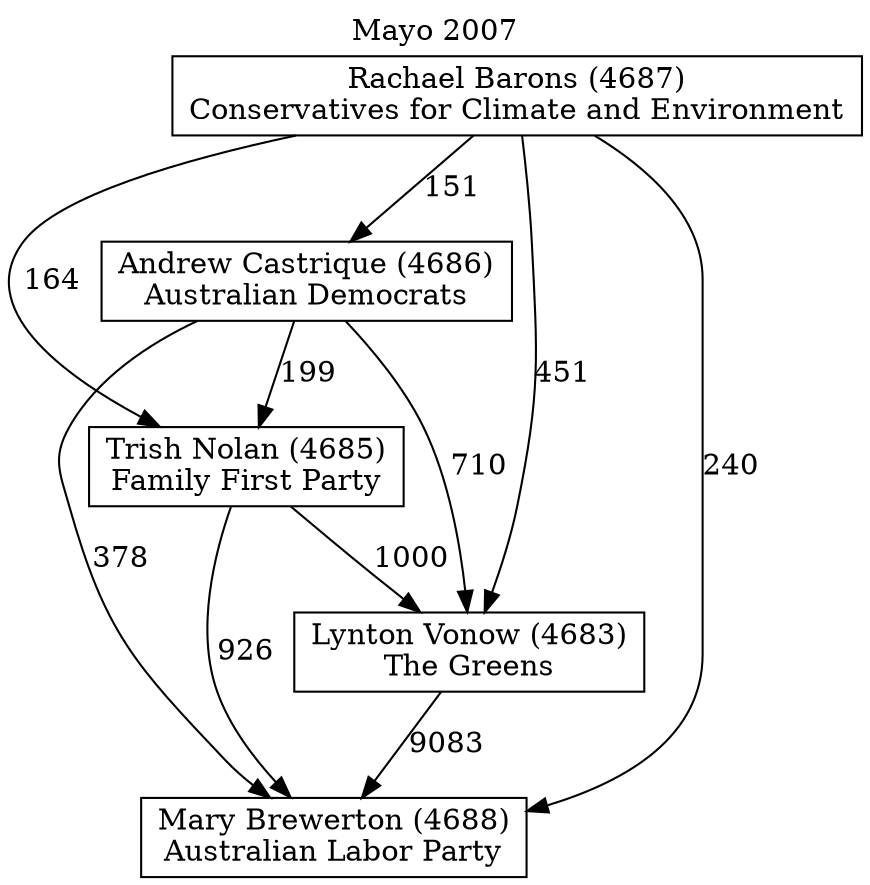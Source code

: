 // House preference flow
digraph "Mary Brewerton (4688)_Mayo_2007" {
	graph [label="Mayo 2007" labelloc=t mclimit=10]
	node [shape=box]
	"Andrew Castrique (4686)" [label="Andrew Castrique (4686)
Australian Democrats"]
	"Lynton Vonow (4683)" [label="Lynton Vonow (4683)
The Greens"]
	"Mary Brewerton (4688)" [label="Mary Brewerton (4688)
Australian Labor Party"]
	"Rachael Barons (4687)" [label="Rachael Barons (4687)
Conservatives for Climate and Environment"]
	"Trish Nolan (4685)" [label="Trish Nolan (4685)
Family First Party"]
	"Andrew Castrique (4686)" -> "Lynton Vonow (4683)" [label=710]
	"Andrew Castrique (4686)" -> "Mary Brewerton (4688)" [label=378]
	"Andrew Castrique (4686)" -> "Trish Nolan (4685)" [label=199]
	"Lynton Vonow (4683)" -> "Mary Brewerton (4688)" [label=9083]
	"Rachael Barons (4687)" -> "Andrew Castrique (4686)" [label=151]
	"Rachael Barons (4687)" -> "Lynton Vonow (4683)" [label=451]
	"Rachael Barons (4687)" -> "Mary Brewerton (4688)" [label=240]
	"Rachael Barons (4687)" -> "Trish Nolan (4685)" [label=164]
	"Trish Nolan (4685)" -> "Lynton Vonow (4683)" [label=1000]
	"Trish Nolan (4685)" -> "Mary Brewerton (4688)" [label=926]
}
